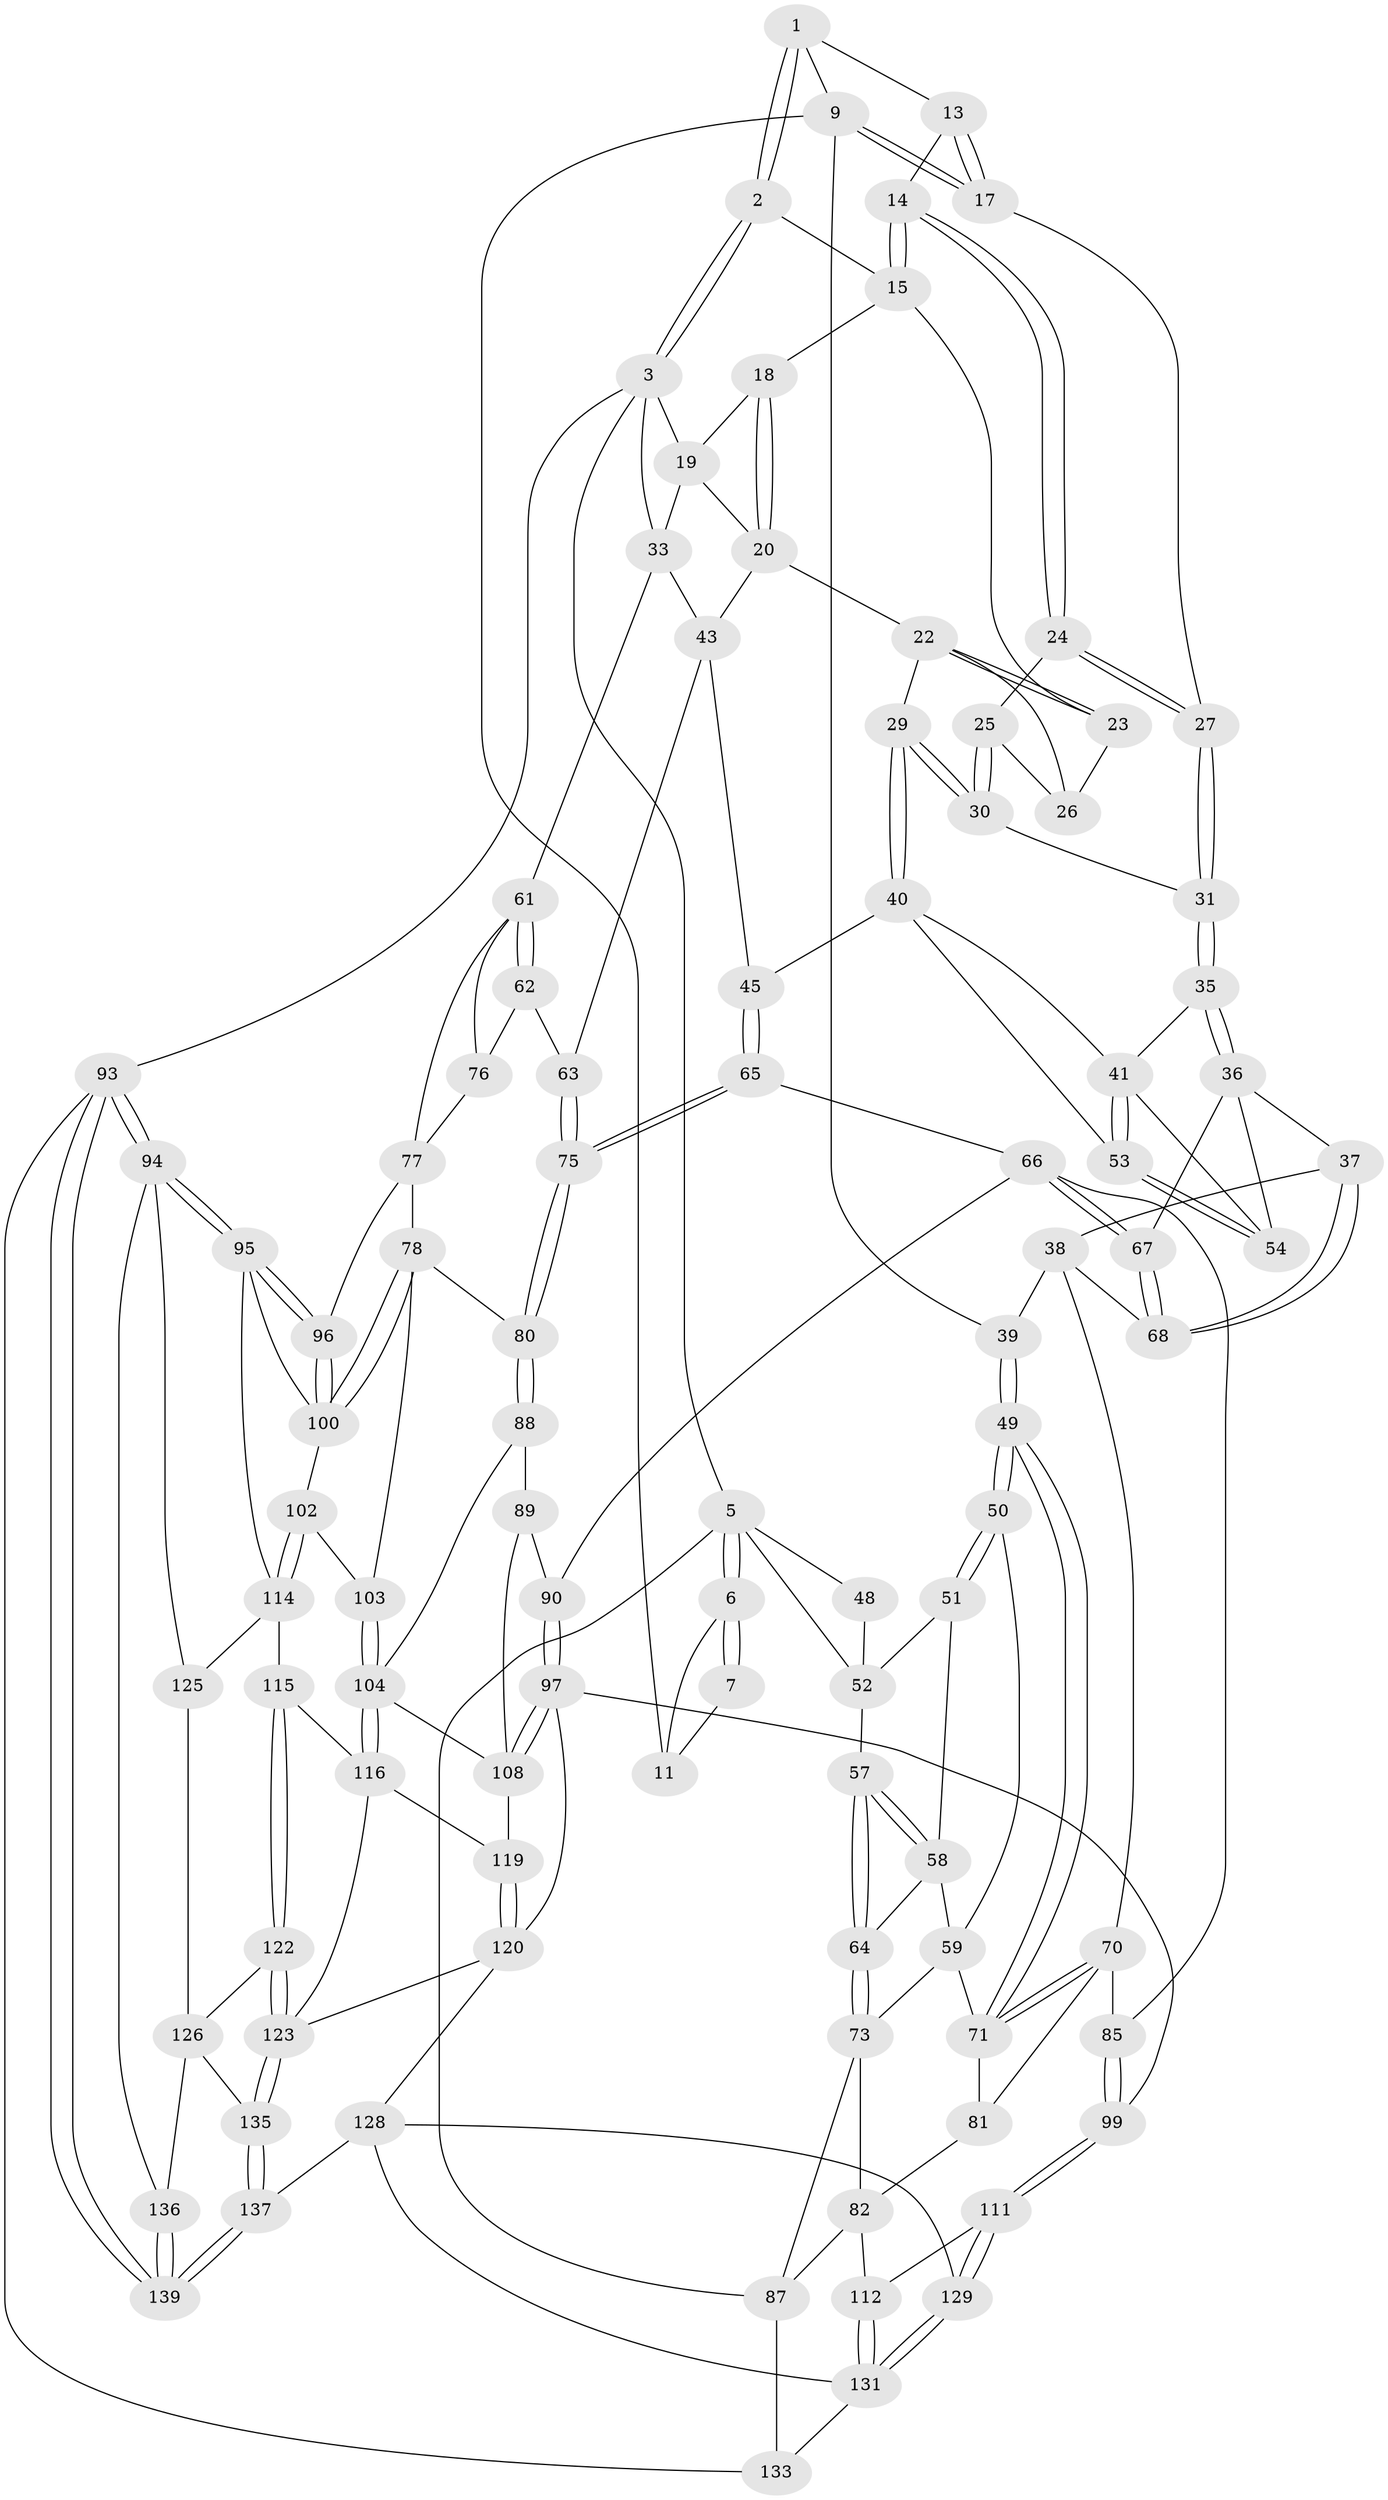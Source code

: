 // Generated by graph-tools (version 1.1) at 2025/52/02/27/25 19:52:40]
// undirected, 97 vertices, 224 edges
graph export_dot {
graph [start="1"]
  node [color=gray90,style=filled];
  1 [pos="+0.47331558117152117+0",super="+8"];
  2 [pos="+0.719648065917045+0"];
  3 [pos="+1+0",super="+4"];
  5 [pos="+0+0",super="+47"];
  6 [pos="+0+0"];
  7 [pos="+0.3379445638620915+0"];
  9 [pos="+0.4316306477623135+0.1645824268563045",super="+10"];
  11 [pos="+0.31049509167633677+0.1939407206487595",super="+12"];
  13 [pos="+0.5415990104107896+0.03684760965727055"];
  14 [pos="+0.5949303351289026+0.09560239830856726"];
  15 [pos="+0.6882768898161737+0.027003280996721255",super="+16"];
  17 [pos="+0.4583293080276373+0.17119953072459831"];
  18 [pos="+0.756229591493445+0.033484495037948474"];
  19 [pos="+0.8927463456980398+0.1116714587724167",super="+32"];
  20 [pos="+0.7568865948244791+0.24745838383339938",super="+21"];
  22 [pos="+0.725894271665341+0.2525503304673165",super="+28"];
  23 [pos="+0.6813817516392454+0.1155175354181943"];
  24 [pos="+0.5784506885685163+0.12354054647849609"];
  25 [pos="+0.583605286105552+0.1278424475541361"];
  26 [pos="+0.6557505354351846+0.1624240229100312"];
  27 [pos="+0.4857805155477913+0.17909400627739083"];
  29 [pos="+0.6953794906750539+0.264486170418425"];
  30 [pos="+0.6626970174093909+0.24849129534450437"];
  31 [pos="+0.5097821637299622+0.21225767781594393"];
  33 [pos="+1+0.31187892152437074",super="+34"];
  35 [pos="+0.5329296368118388+0.3214919853246785"];
  36 [pos="+0.5033123959335639+0.3628811705826702",super="+56"];
  37 [pos="+0.479442165732704+0.37951453703939186"];
  38 [pos="+0.4351743816742703+0.3834137525222918",super="+69"];
  39 [pos="+0.343852818155207+0.3020103396609128"];
  40 [pos="+0.6866929930325185+0.27852693644993864",super="+46"];
  41 [pos="+0.5828625263543163+0.3233533491914496",super="+42"];
  43 [pos="+0.8269333289967971+0.33205660589856023",super="+44"];
  45 [pos="+0.721083867849694+0.4343712231865115"];
  48 [pos="+0.25017272237354055+0.2035338696683634"];
  49 [pos="+0.2584639822928854+0.4617231566892491"];
  50 [pos="+0.15835171686099364+0.4085034471562733"];
  51 [pos="+0.1545591759112928+0.27751675439521334"];
  52 [pos="+0.1579843249453583+0.271764521133702",super="+55"];
  53 [pos="+0.6441200076354209+0.4041189464822402"];
  54 [pos="+0.6084942309572929+0.42506749200557953"];
  57 [pos="+0+0.3355894227225527"];
  58 [pos="+0+0.32158981825535304",super="+60"];
  59 [pos="+0.14870086519886844+0.4146761076537267",super="+72"];
  61 [pos="+1+0.34226299859174397",super="+91"];
  62 [pos="+0.8435938852282291+0.4577386352255825"];
  63 [pos="+0.840902236427239+0.4561410102724417"];
  64 [pos="+0+0.46135571763291644"];
  65 [pos="+0.6638533278295959+0.5350319857121498"];
  66 [pos="+0.5825808309386097+0.5267370798325041",super="+84"];
  67 [pos="+0.5782603836495603+0.5106117032866823"];
  68 [pos="+0.5273190528834985+0.4694687899442901"];
  70 [pos="+0.3383103243722971+0.5962609985730082",super="+86"];
  71 [pos="+0.29291040807435215+0.5403081316630719",super="+74"];
  73 [pos="+0+0.5602691232420903",super="+83"];
  75 [pos="+0.7186327831316585+0.5876191800874444"];
  76 [pos="+0.8814139143191416+0.5432949375001147"];
  77 [pos="+0.8868036056611528+0.5831882943893852",super="+92"];
  78 [pos="+0.8821674601652051+0.6145219366092736",super="+79"];
  80 [pos="+0.7308148242436338+0.6305684263913197"];
  81 [pos="+0.13819913679187612+0.6199085951226758"];
  82 [pos="+0.05477253378910637+0.6813627168330813",super="+113"];
  85 [pos="+0.34962572153455207+0.6346261375094068"];
  87 [pos="+0+0.9531412796154687",super="+118"];
  88 [pos="+0.72308795785688+0.6457439768786737",super="+106"];
  89 [pos="+0.6120473076253186+0.6666225609363934",super="+107"];
  90 [pos="+0.5896401765291289+0.6364761870173791"];
  93 [pos="+1+1"];
  94 [pos="+1+1",super="+130"];
  95 [pos="+1+0.8073155509161306",super="+109"];
  96 [pos="+1+0.7466137660971018"];
  97 [pos="+0.4534562907021482+0.7269095895938334",super="+98"];
  99 [pos="+0.3509856220201058+0.7034589419109655"];
  100 [pos="+0.9290407746634957+0.64806129796203",super="+101"];
  102 [pos="+0.8456056194647464+0.7522026636756408"];
  103 [pos="+0.8371909871715114+0.746007042949766"];
  104 [pos="+0.7495766360868537+0.7586967090131",super="+105"];
  108 [pos="+0.5908249264657847+0.7262655312850818",super="+110"];
  111 [pos="+0.3428857498974196+0.7142814330254833"];
  112 [pos="+0.27902846877288856+0.7948857985879311"];
  114 [pos="+0.8824626737824587+0.8067252335998404",super="+117"];
  115 [pos="+0.7773230537446345+0.8268084300280512"];
  116 [pos="+0.7471634658883397+0.7945684094239225",super="+121"];
  119 [pos="+0.6124071419584823+0.7877127658707296"];
  120 [pos="+0.5318643167803576+0.868539545266148",super="+127"];
  122 [pos="+0.8102942594966892+0.8922182528670005"];
  123 [pos="+0.6974600731048135+0.9480997967886977",super="+124"];
  125 [pos="+0.8637588980243637+0.897104473795374"];
  126 [pos="+0.8480963776375319+0.9012016085322831",super="+134"];
  128 [pos="+0.5303582721927644+0.9221908243956073",super="+138"];
  129 [pos="+0.46414294224614083+0.9272390018740504"];
  131 [pos="+0.32273794782150067+0.9512267216168586",super="+132"];
  133 [pos="+0.18508968412654503+1"];
  135 [pos="+0.7282059982409081+1"];
  136 [pos="+0.8668015769271511+1"];
  137 [pos="+0.7337383893949484+1"];
  139 [pos="+0.8344627853926204+1"];
  1 -- 2;
  1 -- 2;
  1 -- 13;
  1 -- 9;
  2 -- 3;
  2 -- 3;
  2 -- 15;
  3 -- 19;
  3 -- 33;
  3 -- 5;
  3 -- 93;
  5 -- 6;
  5 -- 6;
  5 -- 87;
  5 -- 48;
  5 -- 52;
  6 -- 7;
  6 -- 7;
  6 -- 11;
  7 -- 11;
  9 -- 17;
  9 -- 17;
  9 -- 11;
  9 -- 39;
  13 -- 14;
  13 -- 17;
  13 -- 17;
  14 -- 15;
  14 -- 15;
  14 -- 24;
  14 -- 24;
  15 -- 23;
  15 -- 18;
  17 -- 27;
  18 -- 19;
  18 -- 20;
  18 -- 20;
  19 -- 33;
  19 -- 20;
  20 -- 43;
  20 -- 22;
  22 -- 23;
  22 -- 23;
  22 -- 26;
  22 -- 29;
  23 -- 26;
  24 -- 25;
  24 -- 27;
  24 -- 27;
  25 -- 26;
  25 -- 30;
  25 -- 30;
  27 -- 31;
  27 -- 31;
  29 -- 30;
  29 -- 30;
  29 -- 40;
  29 -- 40;
  30 -- 31;
  31 -- 35;
  31 -- 35;
  33 -- 61;
  33 -- 43;
  35 -- 36;
  35 -- 36;
  35 -- 41;
  36 -- 37;
  36 -- 67;
  36 -- 54;
  37 -- 38;
  37 -- 68;
  37 -- 68;
  38 -- 39;
  38 -- 70;
  38 -- 68;
  39 -- 49;
  39 -- 49;
  40 -- 41;
  40 -- 53;
  40 -- 45;
  41 -- 53;
  41 -- 53;
  41 -- 54;
  43 -- 45;
  43 -- 63;
  45 -- 65;
  45 -- 65;
  48 -- 52;
  49 -- 50;
  49 -- 50;
  49 -- 71;
  49 -- 71;
  50 -- 51;
  50 -- 51;
  50 -- 59;
  51 -- 52;
  51 -- 58;
  52 -- 57;
  53 -- 54;
  53 -- 54;
  57 -- 58;
  57 -- 58;
  57 -- 64;
  57 -- 64;
  58 -- 64;
  58 -- 59;
  59 -- 73;
  59 -- 71;
  61 -- 62;
  61 -- 62;
  61 -- 77;
  61 -- 76;
  62 -- 63;
  62 -- 76;
  63 -- 75;
  63 -- 75;
  64 -- 73;
  64 -- 73;
  65 -- 66;
  65 -- 75;
  65 -- 75;
  66 -- 67;
  66 -- 67;
  66 -- 85;
  66 -- 90;
  67 -- 68;
  67 -- 68;
  70 -- 71;
  70 -- 71;
  70 -- 81;
  70 -- 85;
  71 -- 81;
  73 -- 82;
  73 -- 87;
  75 -- 80;
  75 -- 80;
  76 -- 77;
  77 -- 78;
  77 -- 96;
  78 -- 100;
  78 -- 100;
  78 -- 80;
  78 -- 103;
  80 -- 88;
  80 -- 88;
  81 -- 82;
  82 -- 112;
  82 -- 87;
  85 -- 99;
  85 -- 99;
  87 -- 133 [weight=2];
  88 -- 89 [weight=2];
  88 -- 104;
  89 -- 90;
  89 -- 108;
  90 -- 97;
  90 -- 97;
  93 -- 94;
  93 -- 94;
  93 -- 139;
  93 -- 139;
  93 -- 133;
  94 -- 95;
  94 -- 95;
  94 -- 136;
  94 -- 125;
  95 -- 96;
  95 -- 96;
  95 -- 114;
  95 -- 100;
  96 -- 100;
  96 -- 100;
  97 -- 108;
  97 -- 108;
  97 -- 120;
  97 -- 99;
  99 -- 111;
  99 -- 111;
  100 -- 102;
  102 -- 103;
  102 -- 114;
  102 -- 114;
  103 -- 104;
  103 -- 104;
  104 -- 116;
  104 -- 116;
  104 -- 108;
  108 -- 119;
  111 -- 112;
  111 -- 129;
  111 -- 129;
  112 -- 131;
  112 -- 131;
  114 -- 115;
  114 -- 125;
  115 -- 116;
  115 -- 122;
  115 -- 122;
  116 -- 119;
  116 -- 123;
  119 -- 120;
  119 -- 120;
  120 -- 128;
  120 -- 123;
  122 -- 123;
  122 -- 123;
  122 -- 126;
  123 -- 135;
  123 -- 135;
  125 -- 126;
  126 -- 136;
  126 -- 135;
  128 -- 129;
  128 -- 137;
  128 -- 131;
  129 -- 131;
  129 -- 131;
  131 -- 133;
  135 -- 137;
  135 -- 137;
  136 -- 139;
  136 -- 139;
  137 -- 139;
  137 -- 139;
}
